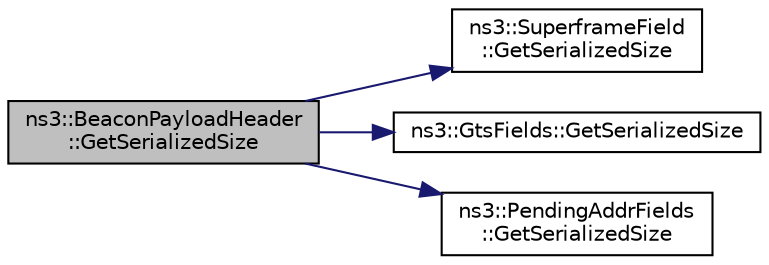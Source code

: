 digraph "ns3::BeaconPayloadHeader::GetSerializedSize"
{
 // LATEX_PDF_SIZE
  edge [fontname="Helvetica",fontsize="10",labelfontname="Helvetica",labelfontsize="10"];
  node [fontname="Helvetica",fontsize="10",shape=record];
  rankdir="LR";
  Node1 [label="ns3::BeaconPayloadHeader\l::GetSerializedSize",height=0.2,width=0.4,color="black", fillcolor="grey75", style="filled", fontcolor="black",tooltip=" "];
  Node1 -> Node2 [color="midnightblue",fontsize="10",style="solid",fontname="Helvetica"];
  Node2 [label="ns3::SuperframeField\l::GetSerializedSize",height=0.2,width=0.4,color="black", fillcolor="white", style="filled",URL="$classns3_1_1_superframe_field.html#aa358ce2740fd1934f8c61d80e8e21eec",tooltip="Get the size of the serialized Superframe specification information field."];
  Node1 -> Node3 [color="midnightblue",fontsize="10",style="solid",fontname="Helvetica"];
  Node3 [label="ns3::GtsFields::GetSerializedSize",height=0.2,width=0.4,color="black", fillcolor="white", style="filled",URL="$classns3_1_1_gts_fields.html#a7556aab8e0a32390bcb094396280a780",tooltip="Get the size of the serialized GTS fields."];
  Node1 -> Node4 [color="midnightblue",fontsize="10",style="solid",fontname="Helvetica"];
  Node4 [label="ns3::PendingAddrFields\l::GetSerializedSize",height=0.2,width=0.4,color="black", fillcolor="white", style="filled",URL="$classns3_1_1_pending_addr_fields.html#a7a15db17557f4bd8a1bf83b127d4fdf8",tooltip="Get the size of the serialized Pending Address Fields."];
}
